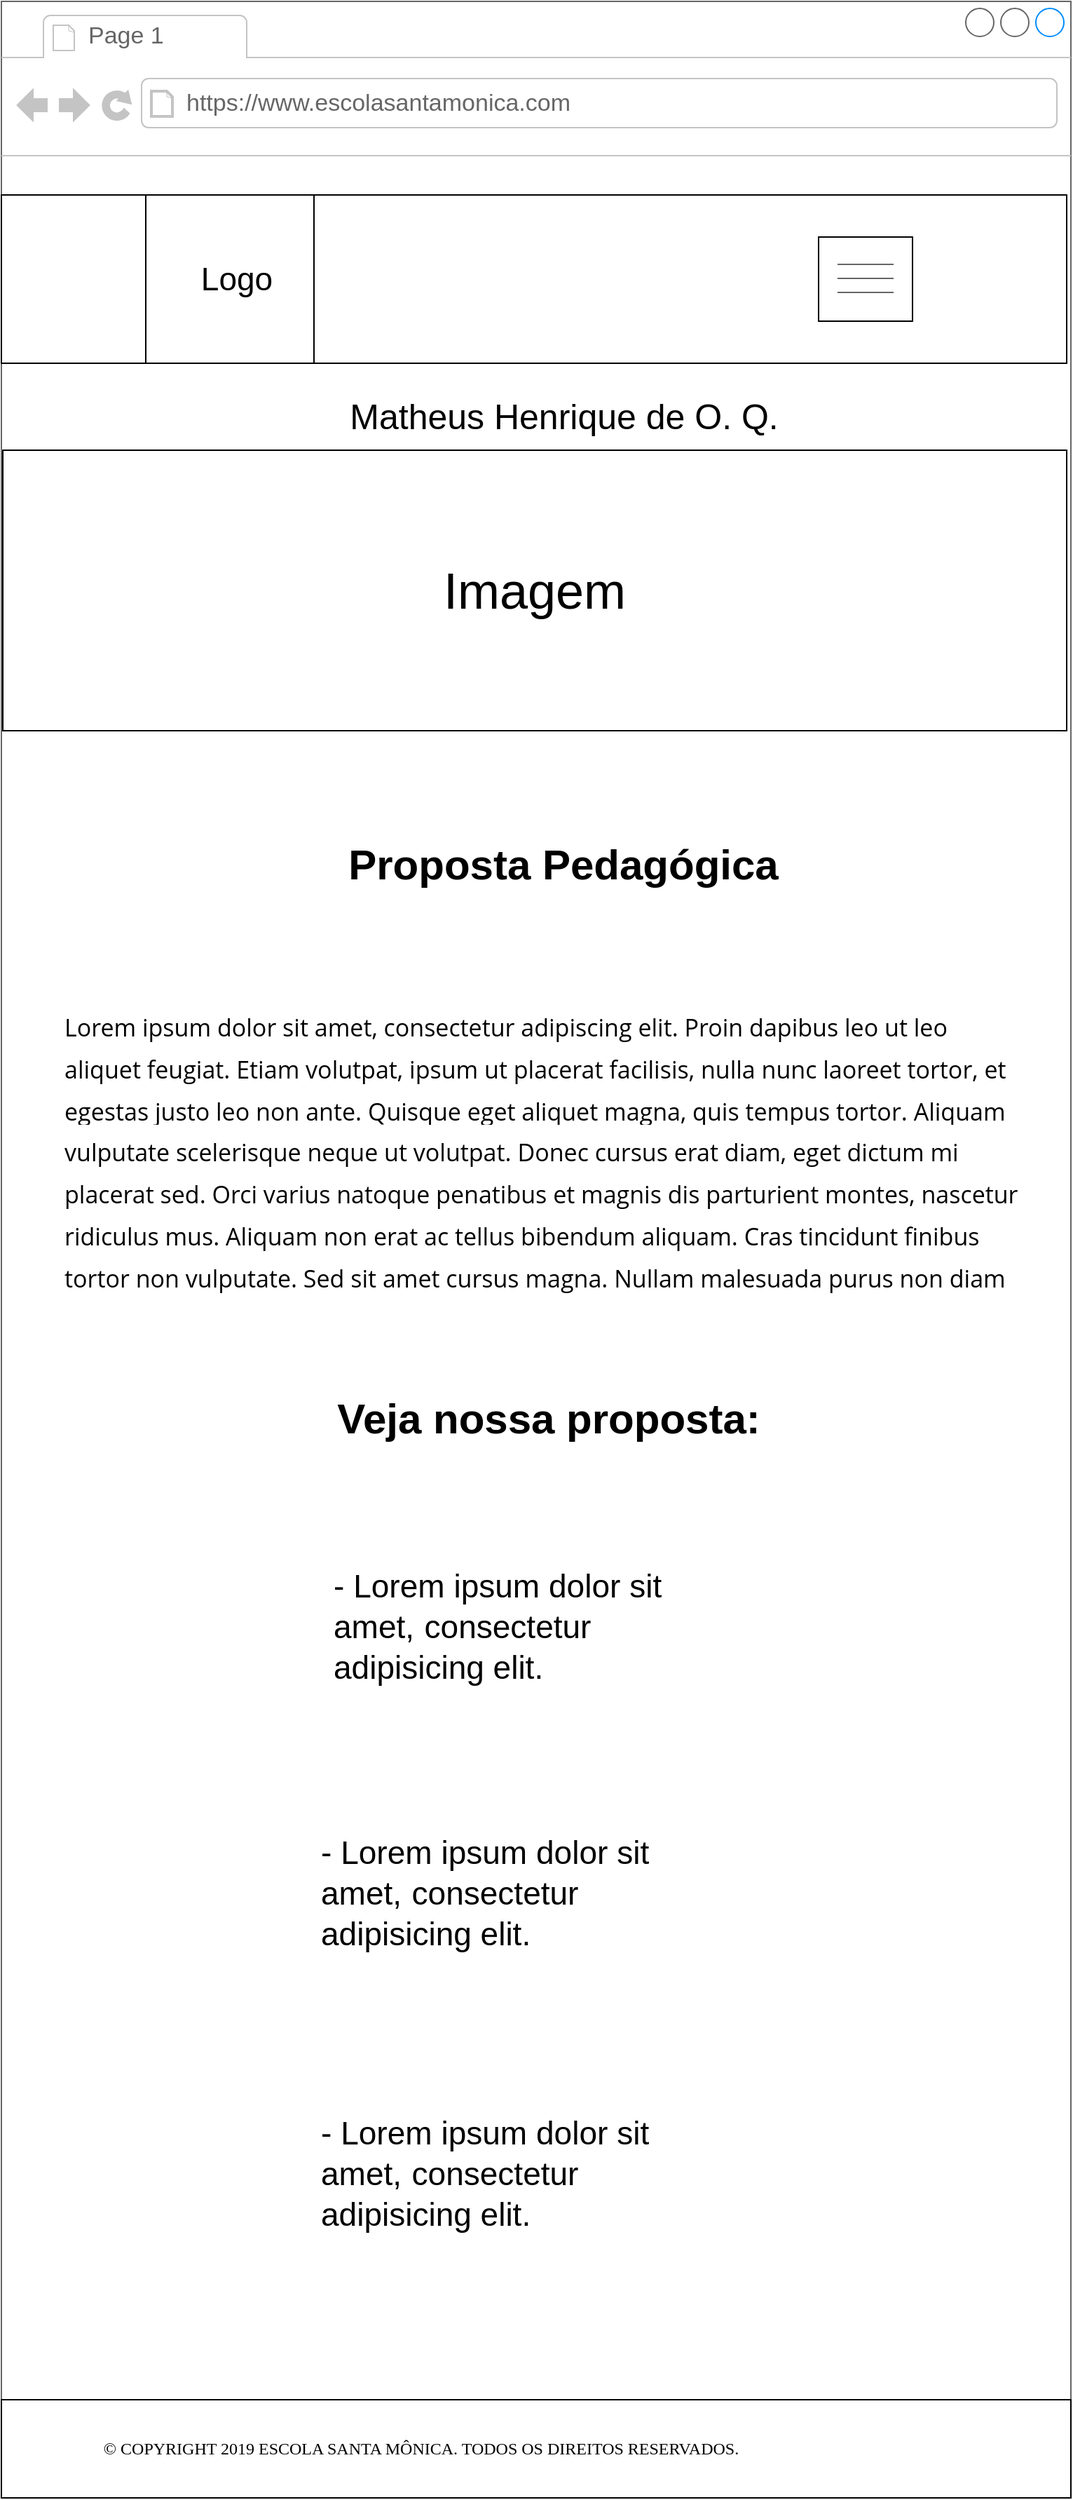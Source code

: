<mxfile version="12.2.2" type="device" pages="1"><diagram name="Page-1" id="2cc2dc42-3aac-f2a9-1cec-7a8b7cbee084"><mxGraphModel dx="1197" dy="687" grid="1" gridSize="10" guides="1" tooltips="1" connect="1" arrows="1" fold="1" page="1" pageScale="1" pageWidth="800" pageHeight="1169" background="#ffffff" math="0" shadow="0"><root><mxCell id="0"/><mxCell id="1" parent="0"/><mxCell id="7026571954dc6520-1" value="" style="strokeWidth=1;shadow=0;dashed=0;align=center;html=1;shape=mxgraph.mockup.containers.browserWindow;rSize=0;strokeColor=#666666;mainText=,;recursiveResize=0;rounded=0;labelBackgroundColor=none;fontFamily=Verdana;fontSize=12" parent="1" vertex="1"><mxGeometry x="17" y="20" width="763" height="1710" as="geometry"/></mxCell><mxCell id="7026571954dc6520-2" value="Page 1" style="strokeWidth=1;shadow=0;dashed=0;align=center;html=1;shape=mxgraph.mockup.containers.anchor;fontSize=17;fontColor=#666666;align=left;" parent="7026571954dc6520-1" vertex="1"><mxGeometry x="60" y="12" width="110" height="26" as="geometry"/></mxCell><mxCell id="7026571954dc6520-3" value="https://www.escolasantamonica.com" style="strokeWidth=1;shadow=0;dashed=0;align=center;html=1;shape=mxgraph.mockup.containers.anchor;rSize=0;fontSize=17;fontColor=#666666;align=left;" parent="7026571954dc6520-1" vertex="1"><mxGeometry x="130" y="60" width="250" height="26" as="geometry"/></mxCell><mxCell id="7026571954dc6520-15" value="" style="verticalLabelPosition=bottom;shadow=0;dashed=0;align=center;html=1;verticalAlign=top;strokeWidth=1;shape=mxgraph.mockup.markup.line;strokeColor=#999999;rounded=0;labelBackgroundColor=none;fillColor=#ffffff;fontFamily=Verdana;fontSize=12;fontColor=#000000;" parent="7026571954dc6520-1" vertex="1"><mxGeometry y="310" width="760" height="20" as="geometry"/></mxCell><mxCell id="ewFMJKoFP-ZU7OxCMfp1-6" value="" style="rounded=0;whiteSpace=wrap;html=1;" parent="7026571954dc6520-1" vertex="1"><mxGeometry y="138" width="760" height="120" as="geometry"/></mxCell><mxCell id="LknnjQaEfYmoo1W9SwDh-1" value="&lt;font size=&quot;1&quot;&gt;&lt;b style=&quot;font-size: 30px&quot;&gt;Proposta Pedagógica&lt;/b&gt;&lt;/font&gt;" style="text;html=1;strokeColor=none;fillColor=none;align=center;verticalAlign=middle;whiteSpace=wrap;rounded=0;" parent="7026571954dc6520-1" vertex="1"><mxGeometry x="241" y="605" width="320" height="20" as="geometry"/></mxCell><mxCell id="-dpj6S0NeJxW6NMufKab-1" value="&lt;font style=&quot;font-size: 36px&quot;&gt;Imagem&lt;/font&gt;" style="rounded=0;whiteSpace=wrap;html=1;" parent="7026571954dc6520-1" vertex="1"><mxGeometry x="1" y="320" width="759" height="200" as="geometry"/></mxCell><mxCell id="-dpj6S0NeJxW6NMufKab-2" value="&lt;h1&gt;&lt;span style=&quot;font-family: &amp;#34;open sans&amp;#34; , &amp;#34;arial&amp;#34; , sans-serif ; font-weight: 400 ; text-align: justify ; background-color: rgb(255 , 255 , 255)&quot;&gt;&lt;font style=&quot;font-size: 17px&quot;&gt;Lorem ipsum dolor sit amet, consectetur adipiscing elit. Proin dapibus leo ut leo aliquet feugiat. Etiam volutpat, ipsum ut placerat facilisis, nulla nunc laoreet tortor, et egestas justo leo non ante. Quisque eget aliquet magna, quis tempus tortor. Aliquam vulputate scelerisque neque ut volutpat. Donec cursus erat diam, eget dictum mi placerat sed. Orci varius natoque penatibus et magnis dis parturient montes, nascetur ridiculus mus. Aliquam non erat ac tellus bibendum aliquam. Cras tincidunt finibus tortor non vulputate. Sed sit amet cursus magna. Nullam malesuada purus non diam faucibus accumsan.&lt;/font&gt;&lt;/span&gt;&lt;br&gt;&lt;/h1&gt;" style="text;html=1;strokeColor=none;fillColor=none;spacing=5;spacingTop=-20;whiteSpace=wrap;overflow=hidden;rounded=0;" parent="7026571954dc6520-1" vertex="1"><mxGeometry x="40" y="709" width="690" height="221" as="geometry"/></mxCell><mxCell id="-dpj6S0NeJxW6NMufKab-3" value="&lt;font size=&quot;1&quot;&gt;&lt;b style=&quot;font-size: 30px&quot;&gt;Veja nossa proposta:&lt;/b&gt;&lt;/font&gt;" style="text;html=1;strokeColor=none;fillColor=none;align=center;verticalAlign=middle;whiteSpace=wrap;rounded=0;" parent="7026571954dc6520-1" vertex="1"><mxGeometry x="230" y="1000" width="321" height="20" as="geometry"/></mxCell><mxCell id="-dpj6S0NeJxW6NMufKab-5" value="&lt;h1 style=&quot;text-align: justify&quot;&gt;&lt;span style=&quot;font-weight: normal&quot;&gt;&lt;font style=&quot;font-size: 23px&quot;&gt;- Lorem ipsum dolor sit&amp;nbsp; &amp;nbsp; &amp;nbsp; &amp;nbsp; &amp;nbsp; amet, consectetur&amp;nbsp; &amp;nbsp; &amp;nbsp; &amp;nbsp; &amp;nbsp; &amp;nbsp; &amp;nbsp; &amp;nbsp; adipisicing elit.&lt;/font&gt;&lt;/span&gt;&lt;/h1&gt;" style="text;html=1;strokeColor=none;fillColor=none;spacing=5;spacingTop=-20;whiteSpace=wrap;overflow=hidden;rounded=0;" parent="7026571954dc6520-1" vertex="1"><mxGeometry x="232" y="1110" width="300" height="120" as="geometry"/></mxCell><mxCell id="ooY7JuZfbd6oEQLErSAs-3" value="&lt;h1 style=&quot;text-align: justify&quot;&gt;&lt;span style=&quot;font-weight: normal&quot;&gt;&lt;font style=&quot;font-size: 23px&quot;&gt;- Lorem ipsum dolor sit&amp;nbsp; &amp;nbsp; &amp;nbsp; &amp;nbsp; &amp;nbsp; amet, consectetur&amp;nbsp; &amp;nbsp; &amp;nbsp; &amp;nbsp; &amp;nbsp; &amp;nbsp; &amp;nbsp; &amp;nbsp; adipisicing elit.&lt;/font&gt;&lt;/span&gt;&lt;/h1&gt;" style="text;html=1;strokeColor=none;fillColor=none;spacing=5;spacingTop=-20;whiteSpace=wrap;overflow=hidden;rounded=0;" parent="7026571954dc6520-1" vertex="1"><mxGeometry x="223" y="1300" width="300" height="120" as="geometry"/></mxCell><mxCell id="ooY7JuZfbd6oEQLErSAs-4" value="&lt;h1 style=&quot;text-align: justify&quot;&gt;&lt;span style=&quot;font-weight: normal&quot;&gt;&lt;font style=&quot;font-size: 23px&quot;&gt;- Lorem ipsum dolor sit&amp;nbsp; &amp;nbsp; &amp;nbsp; &amp;nbsp; &amp;nbsp; amet, consectetur&amp;nbsp; &amp;nbsp; &amp;nbsp; &amp;nbsp; &amp;nbsp; &amp;nbsp; &amp;nbsp; &amp;nbsp; adipisicing elit.&lt;/font&gt;&lt;/span&gt;&lt;/h1&gt;" style="text;html=1;strokeColor=none;fillColor=none;spacing=5;spacingTop=-20;whiteSpace=wrap;overflow=hidden;rounded=0;" parent="7026571954dc6520-1" vertex="1"><mxGeometry x="223" y="1500" width="300" height="120" as="geometry"/></mxCell><mxCell id="ooY7JuZfbd6oEQLErSAs-5" value="" style="rounded=0;whiteSpace=wrap;html=1;" parent="7026571954dc6520-1" vertex="1"><mxGeometry x="103" y="138" width="120" height="120" as="geometry"/></mxCell><mxCell id="ooY7JuZfbd6oEQLErSAs-6" value="" style="rounded=0;whiteSpace=wrap;html=1;" parent="7026571954dc6520-1" vertex="1"><mxGeometry x="583" y="168" width="67" height="60" as="geometry"/></mxCell><mxCell id="ooY7JuZfbd6oEQLErSAs-7" value="&lt;font style=&quot;font-size: 23px&quot;&gt;Logo&lt;/font&gt;" style="text;html=1;strokeColor=none;fillColor=none;align=center;verticalAlign=middle;whiteSpace=wrap;rounded=0;" parent="7026571954dc6520-1" vertex="1"><mxGeometry x="148" y="188" width="40" height="20" as="geometry"/></mxCell><mxCell id="ooY7JuZfbd6oEQLErSAs-8" value="" style="endArrow=none;html=1;fillColor=#f5f5f5;strokeColor=#666666;" parent="7026571954dc6520-1" edge="1"><mxGeometry width="50" height="50" relative="1" as="geometry"><mxPoint x="596.5" y="187.5" as="sourcePoint"/><mxPoint x="636.5" y="187.5" as="targetPoint"/></mxGeometry></mxCell><mxCell id="ooY7JuZfbd6oEQLErSAs-9" value="" style="endArrow=none;html=1;fillColor=#f5f5f5;strokeColor=#666666;" parent="7026571954dc6520-1" edge="1"><mxGeometry width="50" height="50" relative="1" as="geometry"><mxPoint x="596.5" y="197.5" as="sourcePoint"/><mxPoint x="636.5" y="197.5" as="targetPoint"/></mxGeometry></mxCell><mxCell id="ooY7JuZfbd6oEQLErSAs-10" value="" style="endArrow=none;html=1;fillColor=#f5f5f5;strokeColor=#666666;" parent="7026571954dc6520-1" edge="1"><mxGeometry width="50" height="50" relative="1" as="geometry"><mxPoint x="596.5" y="207.5" as="sourcePoint"/><mxPoint x="636.5" y="207.5" as="targetPoint"/></mxGeometry></mxCell><mxCell id="wQ5ik5KhQzOd_iipIXPR-1" value="&lt;font style=&quot;font-size: 25px&quot;&gt;Matheus Henrique de O. Q.&lt;/font&gt;" style="text;html=1;align=center;" vertex="1" parent="7026571954dc6520-1"><mxGeometry x="248" y="274" width="306" height="30" as="geometry"/></mxCell><mxCell id="-dpj6S0NeJxW6NMufKab-8" value="" style="rounded=0;whiteSpace=wrap;html=1;" parent="1" vertex="1"><mxGeometry x="17" y="1730" width="763" height="70" as="geometry"/></mxCell><mxCell id="-dpj6S0NeJxW6NMufKab-9" value="&lt;span style=&quot;font-family: &amp;#34;londrina solid&amp;#34; , cursive ; text-transform: uppercase ; background-color: rgb(255 , 255 , 255)&quot;&gt;© COPYRIGHT 2019 ESCOLA SANTA MÔNICA. TODOS OS DIREITOS RESERVADOS.&lt;/span&gt;" style="text;html=1;align=center;verticalAlign=middle;whiteSpace=wrap;rounded=0;" parent="1" vertex="1"><mxGeometry x="23.5" y="1755" width="585" height="20" as="geometry"/></mxCell></root></mxGraphModel></diagram></mxfile>